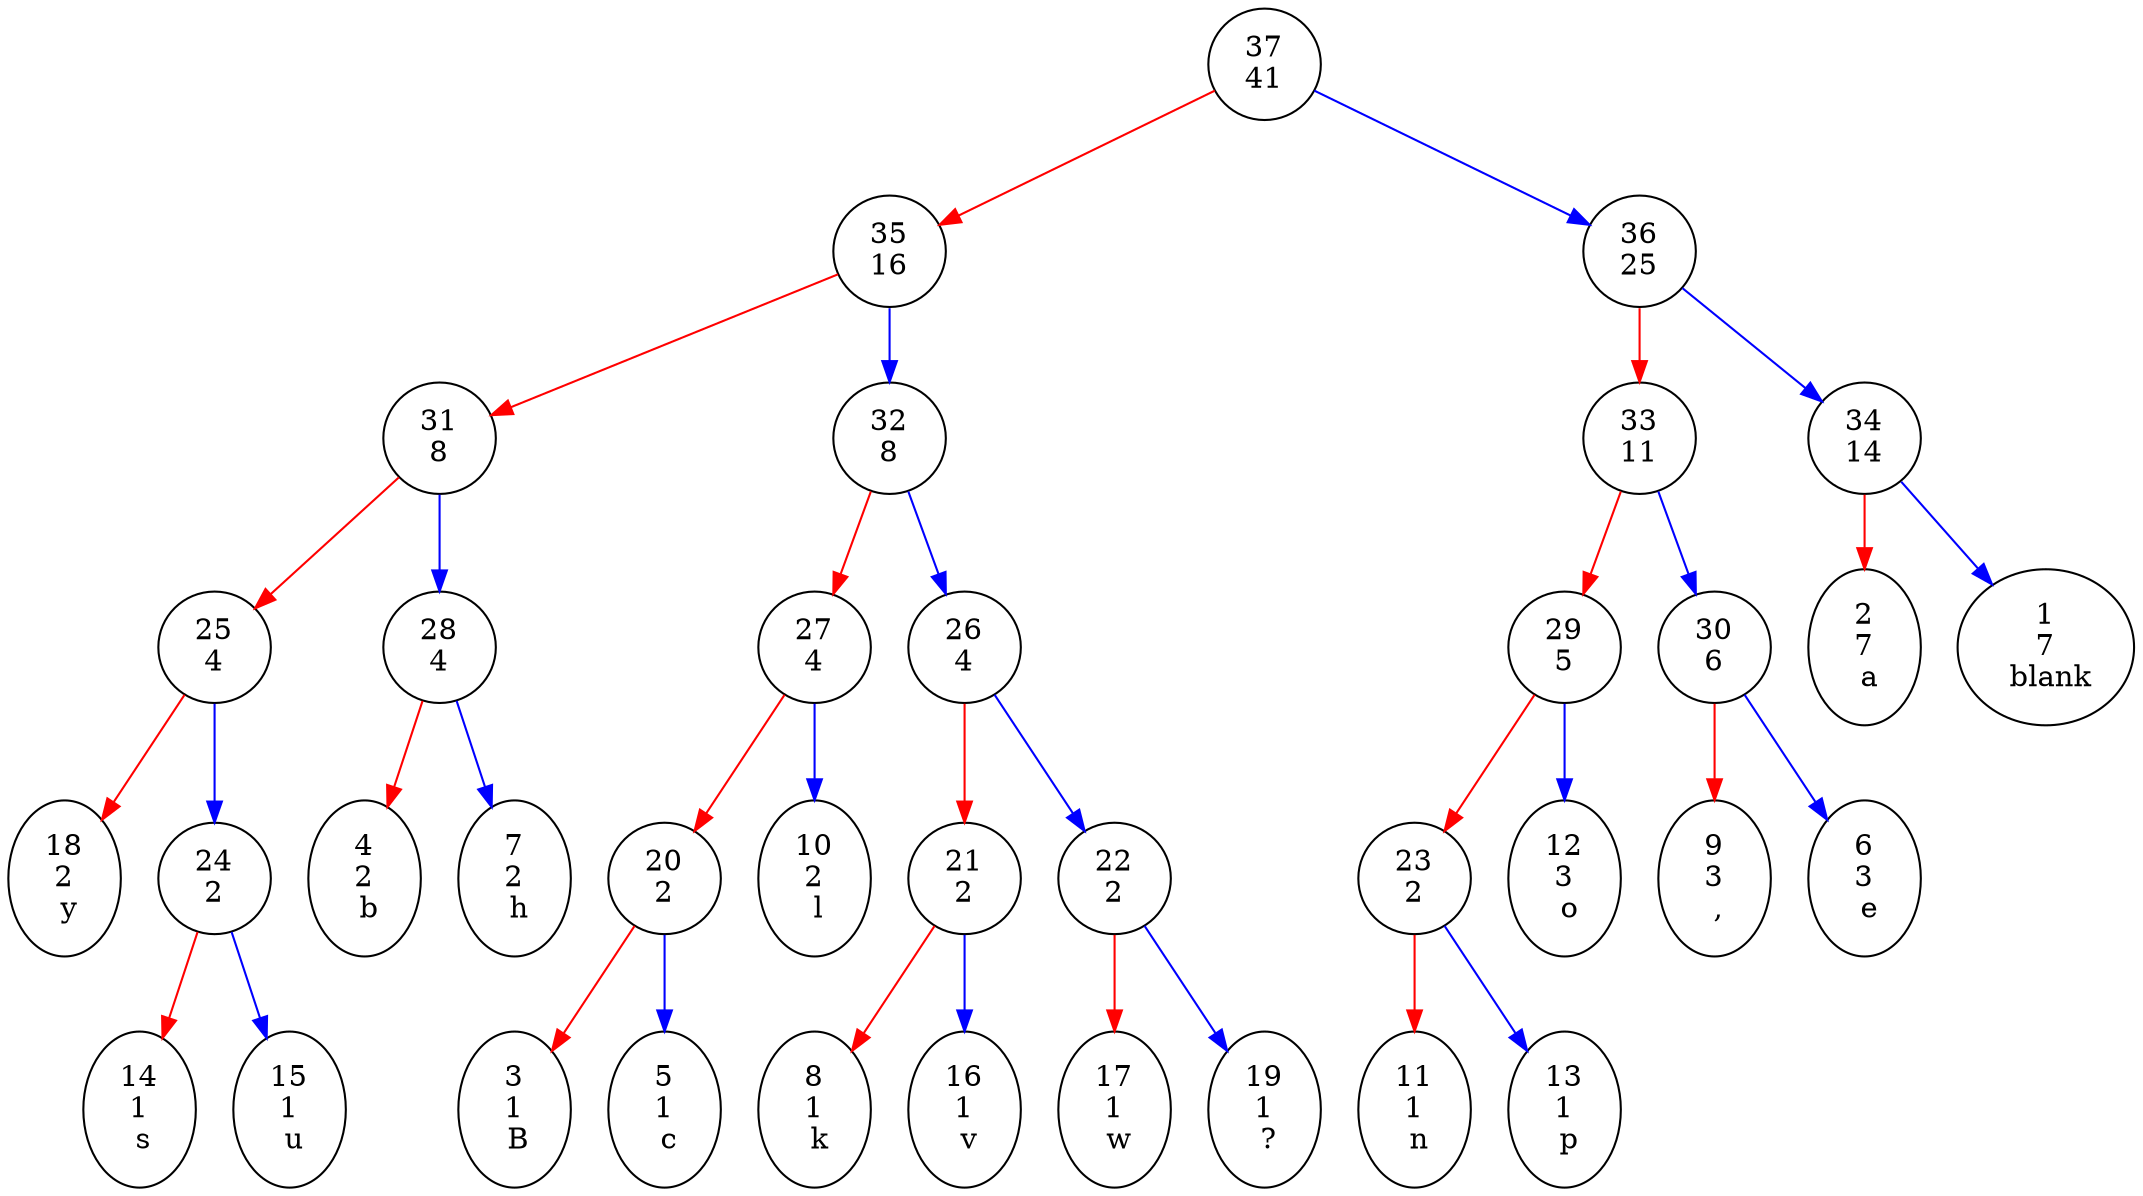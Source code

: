 digraph g {
 lable = " Baa, baa, black sheep, have you any wool? "
 "37\n41" ->"35\n16" [color=red]
 "37\n41" ->"36\n25" [color=blue]
 "35\n16" ->"31\n8" [color=red]
 "35\n16" ->"32\n8" [color=blue]
 "36\n25" ->"33\n11" [color=red]
 "36\n25" ->"34\n14" [color=blue]
 "31\n8" ->"25\n4" [color=red]
 "31\n8" ->"28\n4" [color=blue]
 "32\n8" ->"27\n4" [color=red]
 "32\n8" ->"26\n4" [color=blue]
 "33\n11" ->"29\n5" [color=red]
 "33\n11" ->"30\n6" [color=blue]
 "34\n14" ->"2\n7\n a" [color=red]
 "34\n14" ->"1\n7\n blank" [color=blue]
 "25\n4" ->"18\n2\n y" [color=red]
 "25\n4" ->"24\n2" [color=blue]
 "28\n4" ->"4\n2\n b" [color=red]
 "28\n4" ->"7\n2\n h" [color=blue]
 "27\n4" ->"20\n2" [color=red]
 "27\n4" ->"10\n2\n l" [color=blue]
 "26\n4" ->"21\n2" [color=red]
 "26\n4" ->"22\n2" [color=blue]
 "29\n5" ->"23\n2" [color=red]
 "29\n5" ->"12\n3\n o" [color=blue]
 "30\n6" ->"9\n3\n ," [color=red]
 "30\n6" ->"6\n3\n e" [color=blue]
 "24\n2" ->"14\n1\n s" [color=red]
 "24\n2" ->"15\n1\n u" [color=blue]
 "20\n2" ->"3\n1\n B" [color=red]
 "20\n2" ->"5\n1\n c" [color=blue]
 "21\n2" ->"8\n1\n k" [color=red]
 "21\n2" ->"16\n1\n v" [color=blue]
 "22\n2" ->"17\n1\n w" [color=red]
 "22\n2" ->"19\n1\n ?" [color=blue]
 "23\n2" ->"11\n1\n n" [color=red]
 "23\n2" ->"13\n1\n p" [color=blue]
}
